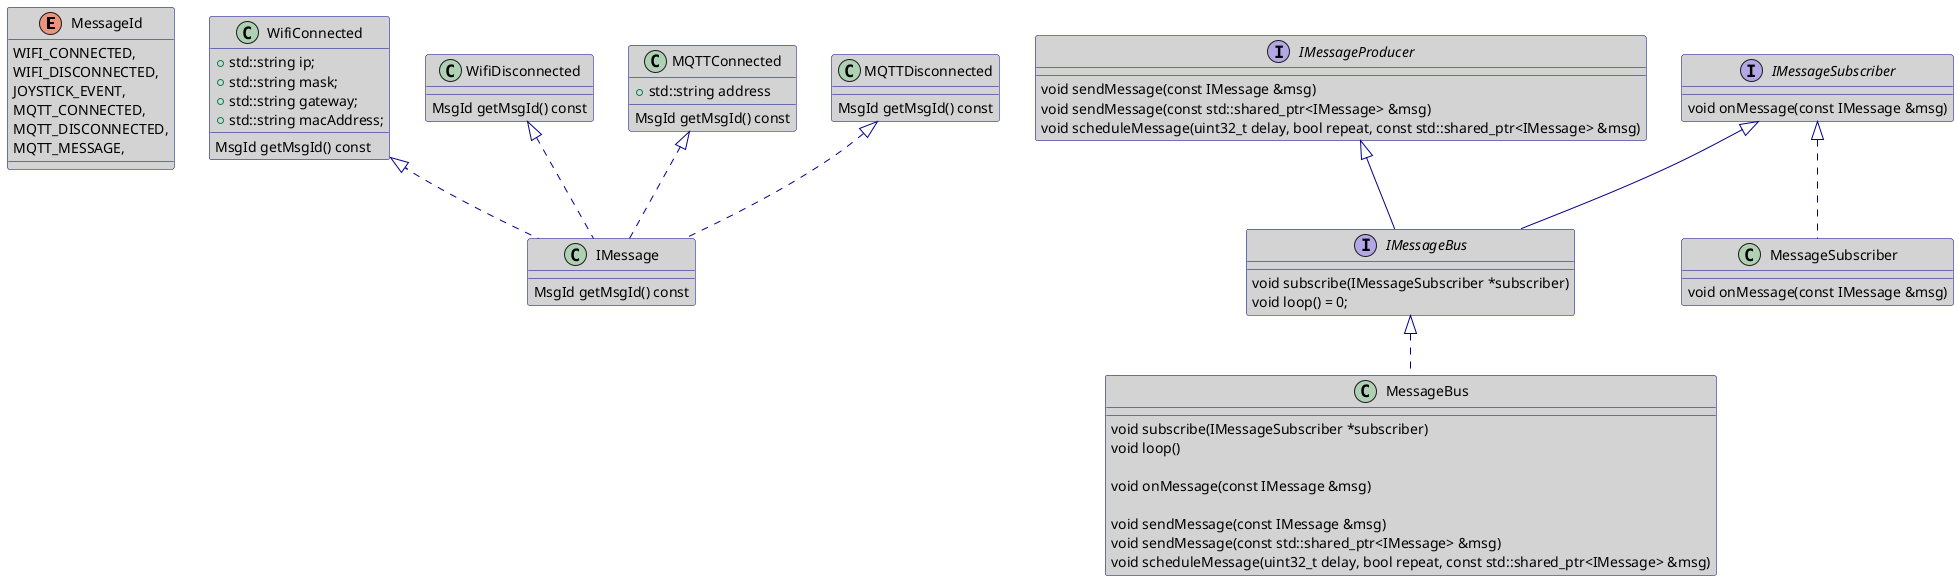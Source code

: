 @startuml
'https://plantuml.com/class-diagram

skinparam backgroundcolor White
skinparam classBackgroundColor LightGray
skinparam arrowColor DarkBlue
skinparam classBorderColor DarkBlue

enum MessageId {
    WIFI_CONNECTED,
    WIFI_DISCONNECTED,
    JOYSTICK_EVENT,
    MQTT_CONNECTED,
    MQTT_DISCONNECTED,
    MQTT_MESSAGE,
}

class IMessage {
    MsgId getMsgId() const
}

class WifiConnected {
    +std::string ip;
    +std::string mask;
    +std::string gateway;
    +std::string macAddress;

    MsgId getMsgId() const
}

WifiConnected <|.. IMessage

class WifiDisconnected {
    MsgId getMsgId() const
}

WifiDisconnected <|.. IMessage

class MQTTConnected {
    +std::string address
    MsgId getMsgId() const
}

MQTTConnected <|.. IMessage

class MQTTDisconnected {
    MsgId getMsgId() const
}

MQTTDisconnected <|.. IMessage

interface IMessageSubscriber {
    void onMessage(const IMessage &msg)
}

interface IMessageProducer {
    void sendMessage(const IMessage &msg)
    void sendMessage(const std::shared_ptr<IMessage> &msg)
    void scheduleMessage(uint32_t delay, bool repeat, const std::shared_ptr<IMessage> &msg)
}

interface IMessageBus {
    void subscribe(IMessageSubscriber *subscriber)
    void loop() = 0;
}

IMessageProducer <|-- IMessageBus
IMessageSubscriber <|-- IMessageBus

class MessageSubscriber {
    void onMessage(const IMessage &msg)
}

IMessageSubscriber <|.. MessageSubscriber

class MessageBus {
    void subscribe(IMessageSubscriber *subscriber)
    void loop()

    void onMessage(const IMessage &msg)

    void sendMessage(const IMessage &msg)
    void sendMessage(const std::shared_ptr<IMessage> &msg)
    void scheduleMessage(uint32_t delay, bool repeat, const std::shared_ptr<IMessage> &msg)
}

IMessageBus <|.. MessageBus

@enduml